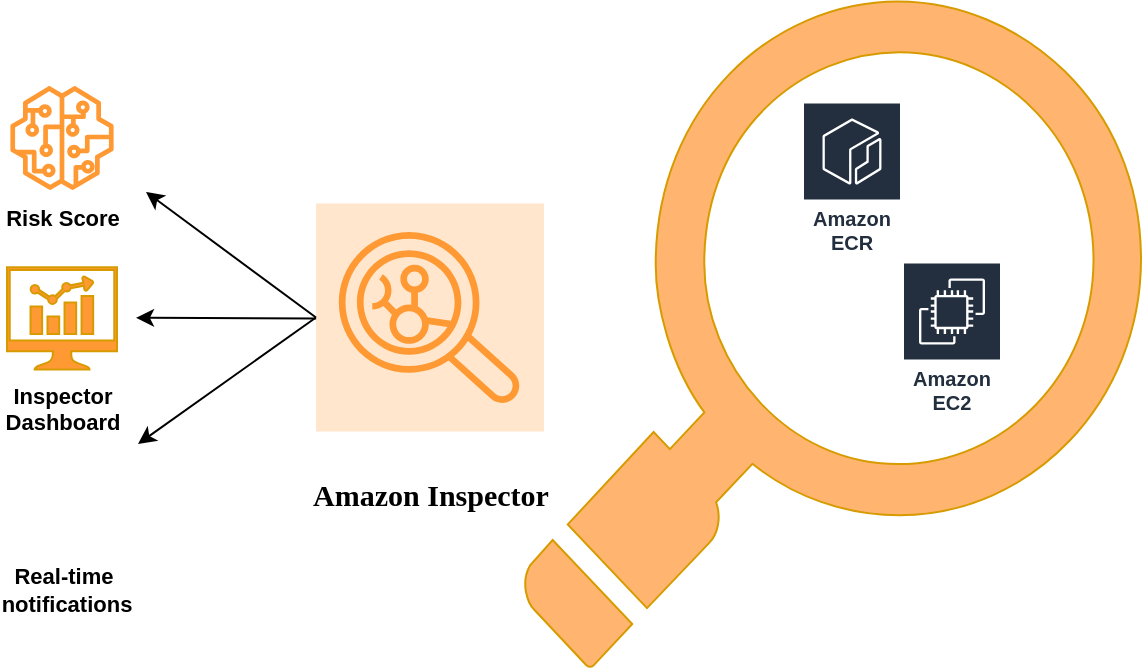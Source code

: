 <mxfile version="20.0.1" type="github">
  <diagram id="vfEqKP0jAzs9FGb_3GJn" name="Page-1">
    <mxGraphModel dx="1038" dy="585" grid="0" gridSize="10" guides="1" tooltips="1" connect="1" arrows="1" fold="1" page="1" pageScale="1" pageWidth="850" pageHeight="1100" math="0" shadow="0">
      <root>
        <mxCell id="0" />
        <mxCell id="1" parent="0" />
        <mxCell id="OLguAmvcdXXNK4KZTNF1-48" value="&lt;h4&gt;&lt;b&gt;&lt;font style=&quot;font-size: 15px;&quot;&gt;Amazon Inspector&lt;/font&gt;&lt;/b&gt;&lt;/h4&gt;" style="sketch=0;points=[[0,0,0],[0.25,0,0],[0.5,0,0],[0.75,0,0],[1,0,0],[0,1,0],[0.25,1,0],[0.5,1,0],[0.75,1,0],[1,1,0],[0,0.25,0],[0,0.5,0],[0,0.75,0],[1,0.25,0],[1,0.5,0],[1,0.75,0]];outlineConnect=0;gradientDirection=north;fillColor=#FFE6CC;strokeColor=#FF9933;dashed=0;verticalLabelPosition=bottom;verticalAlign=top;align=center;html=1;fontSize=12;fontStyle=0;aspect=fixed;shape=mxgraph.aws4.resourceIcon;resIcon=mxgraph.aws4.inspector;fontFamily=Times New Roman;" parent="1" vertex="1">
          <mxGeometry x="229" y="236.75" width="114" height="114" as="geometry" />
        </mxCell>
        <mxCell id="OLguAmvcdXXNK4KZTNF1-41" value="&lt;h2&gt;&lt;br&gt;&lt;/h2&gt;" style="shadow=0;dashed=0;html=1;strokeColor=#d79b00;fillColor=#FFB570;labelPosition=center;verticalLabelPosition=bottom;verticalAlign=top;align=center;outlineConnect=0;shape=mxgraph.veeam.magnifying_glass;pointerEvents=1;rotation=90;" parent="1" vertex="1">
          <mxGeometry x="319.75" y="147" width="333" height="310.5" as="geometry" />
        </mxCell>
        <mxCell id="OLguAmvcdXXNK4KZTNF1-39" value="Amazon ECR" style="sketch=0;outlineConnect=0;fontColor=#232F3E;gradientColor=none;strokeColor=#ffffff;fillColor=#232F3E;dashed=0;verticalLabelPosition=middle;verticalAlign=bottom;align=center;html=1;whiteSpace=wrap;fontSize=10;fontStyle=1;spacing=3;shape=mxgraph.aws4.productIcon;prIcon=mxgraph.aws4.ecr;" parent="1" vertex="1">
          <mxGeometry x="472" y="185.75" width="50" height="80" as="geometry" />
        </mxCell>
        <mxCell id="OLguAmvcdXXNK4KZTNF1-40" value="Amazon EC2" style="sketch=0;outlineConnect=0;fontColor=#232F3E;gradientColor=none;strokeColor=#ffffff;fillColor=#232F3E;dashed=0;verticalLabelPosition=middle;verticalAlign=bottom;align=center;html=1;whiteSpace=wrap;fontSize=10;fontStyle=1;spacing=3;shape=mxgraph.aws4.productIcon;prIcon=mxgraph.aws4.ec2;" parent="1" vertex="1">
          <mxGeometry x="522" y="265.75" width="50" height="80" as="geometry" />
        </mxCell>
        <mxCell id="OLguAmvcdXXNK4KZTNF1-44" value="" style="shape=image;html=1;verticalAlign=top;verticalLabelPosition=bottom;labelBackgroundColor=#ffffff;imageAspect=0;aspect=fixed;image=https://cdn0.iconfinder.com/data/icons/phosphor-fill-vol-4/256/repeat-fill-128.png;sketch=0;fontFamily=Helvetica;fillColor=#D99A5F;" parent="1" vertex="1">
          <mxGeometry x="308" y="191.75" width="128" height="128" as="geometry" />
        </mxCell>
        <mxCell id="3-Ij3V4TZJFEqoKEfNg9-1" value="" style="endArrow=classic;html=1;rounded=0;exitX=0;exitY=0.5;exitDx=0;exitDy=0;exitPerimeter=0;" edge="1" parent="1" source="OLguAmvcdXXNK4KZTNF1-48">
          <mxGeometry width="50" height="50" relative="1" as="geometry">
            <mxPoint x="141" y="306" as="sourcePoint" />
            <mxPoint x="144" y="231" as="targetPoint" />
          </mxGeometry>
        </mxCell>
        <mxCell id="3-Ij3V4TZJFEqoKEfNg9-2" value="" style="endArrow=classic;html=1;rounded=0;exitX=0;exitY=0.25;exitDx=0;exitDy=0;exitPerimeter=0;" edge="1" parent="1">
          <mxGeometry width="50" height="50" relative="1" as="geometry">
            <mxPoint x="229" y="294.25" as="sourcePoint" />
            <mxPoint x="139" y="293.896" as="targetPoint" />
          </mxGeometry>
        </mxCell>
        <mxCell id="3-Ij3V4TZJFEqoKEfNg9-3" value="" style="endArrow=classic;html=1;rounded=0;exitX=0;exitY=0.5;exitDx=0;exitDy=0;exitPerimeter=0;" edge="1" parent="1" source="OLguAmvcdXXNK4KZTNF1-48">
          <mxGeometry width="50" height="50" relative="1" as="geometry">
            <mxPoint x="229" y="322.25" as="sourcePoint" />
            <mxPoint x="140" y="357" as="targetPoint" />
          </mxGeometry>
        </mxCell>
        <mxCell id="3-Ij3V4TZJFEqoKEfNg9-4" value="&lt;b&gt;&lt;font style=&quot;font-size: 11px;&quot;&gt;Risk Score&lt;/font&gt;&lt;/b&gt;" style="sketch=0;outlineConnect=0;fillColor=#FF9933;strokeColor=#d79b00;dashed=0;verticalLabelPosition=bottom;verticalAlign=top;align=center;html=1;fontSize=12;fontStyle=0;aspect=fixed;pointerEvents=1;shape=mxgraph.aws4.sagemaker_model;" vertex="1" parent="1">
          <mxGeometry x="76" y="178" width="52" height="52" as="geometry" />
        </mxCell>
        <mxCell id="3-Ij3V4TZJFEqoKEfNg9-5" value="&lt;b style=&quot;font-size: 11px;&quot;&gt;Real-time&amp;nbsp;&lt;br&gt;notifications&lt;/b&gt;" style="shape=image;html=1;verticalAlign=top;verticalLabelPosition=bottom;labelBackgroundColor=#ffffff;imageAspect=0;aspect=fixed;image=https://cdn2.iconfinder.com/data/icons/bitsies/128/Alarm-128.png" vertex="1" parent="1">
          <mxGeometry x="80" y="361" width="48" height="48" as="geometry" />
        </mxCell>
        <mxCell id="3-Ij3V4TZJFEqoKEfNg9-11" value="&lt;b&gt;Inspector&lt;br&gt;Dashboard&lt;/b&gt;" style="sketch=0;pointerEvents=1;shadow=0;dashed=0;html=1;strokeColor=#d79b00;fillColor=#FF9933;aspect=fixed;labelPosition=center;verticalLabelPosition=bottom;verticalAlign=top;align=center;outlineConnect=0;shape=mxgraph.vvd.nsx_dashboard;fontSize=11;" vertex="1" parent="1">
          <mxGeometry x="74.5" y="268.6" width="55" height="51.15" as="geometry" />
        </mxCell>
      </root>
    </mxGraphModel>
  </diagram>
</mxfile>
